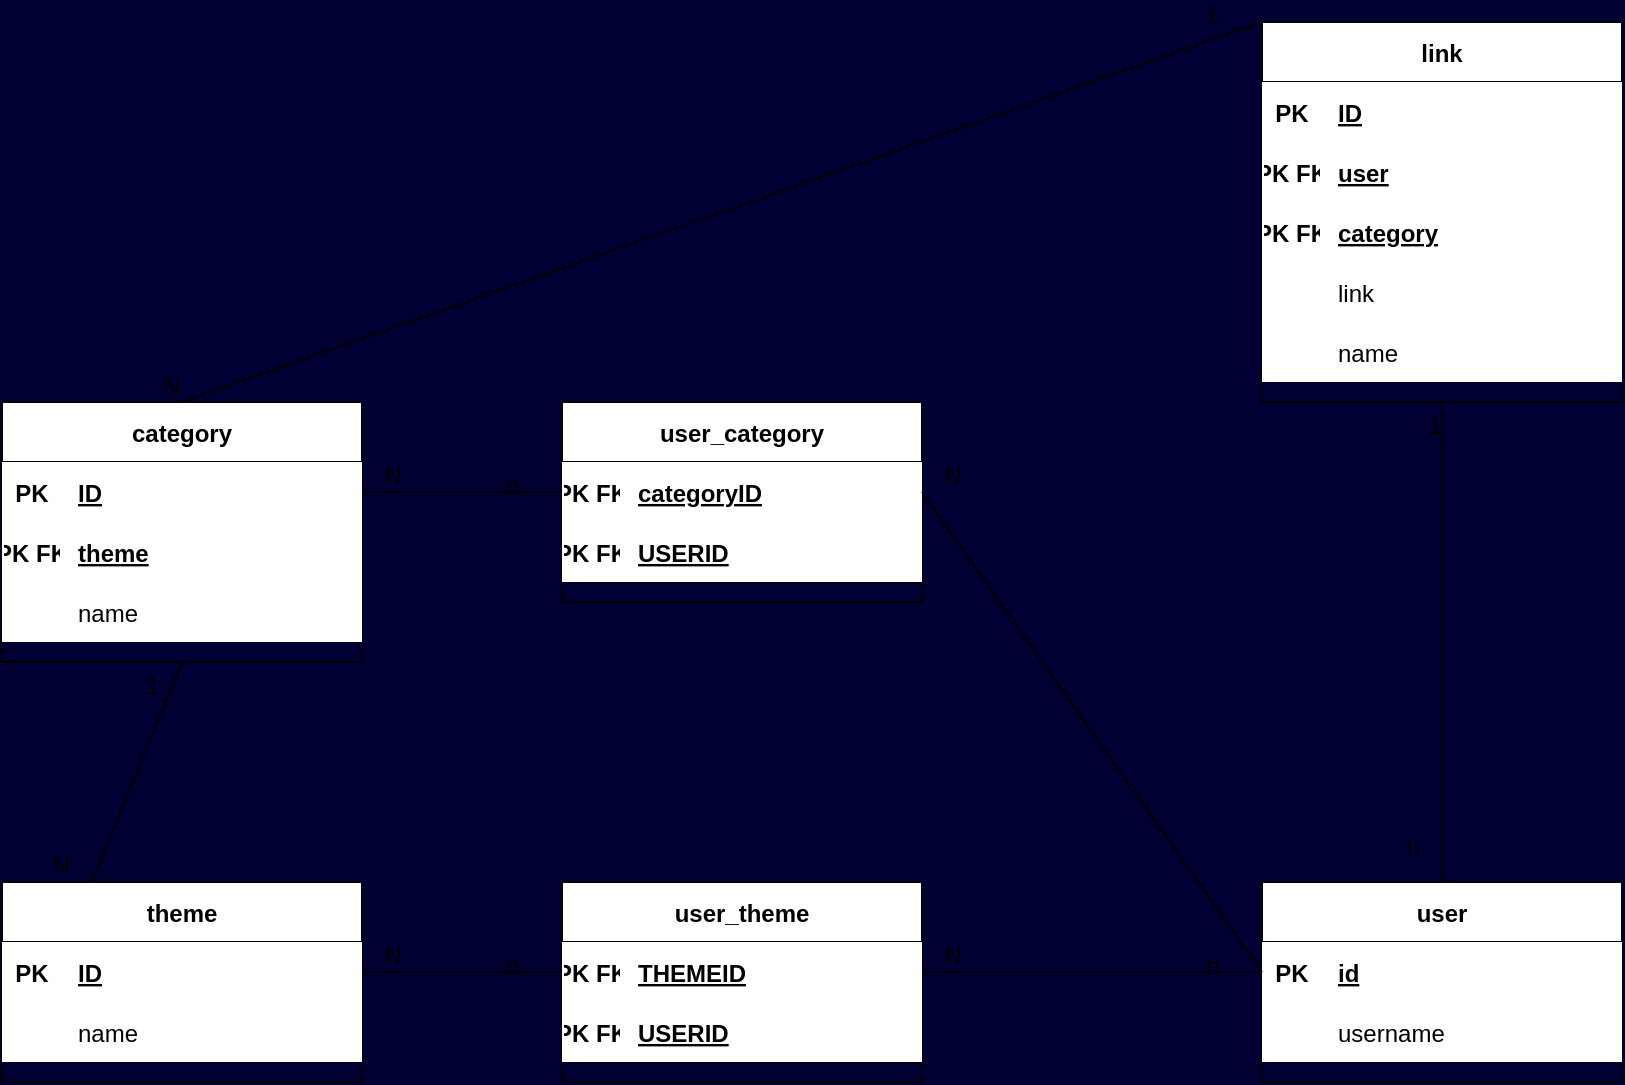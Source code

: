 <mxfile version="16.5.1" type="device" pages="2"><diagram id="R2lEEEUBdFMjLlhIrx00" name="Page-1"><mxGraphModel dx="1822" dy="1265" grid="0" gridSize="10" guides="1" tooltips="1" connect="1" arrows="1" fold="1" page="0" pageScale="1" pageWidth="850" pageHeight="1100" background="#000033" math="0" shadow="0" extFonts="Permanent Marker^https://fonts.googleapis.com/css?family=Permanent+Marker"><root><mxCell id="0"/><mxCell id="1" parent="0"/><mxCell id="YO40cqgNzLF3HsEkiwWC-1" value="user" style="shape=table;startSize=30;container=1;collapsible=1;childLayout=tableLayout;fixedRows=1;rowLines=0;fontStyle=1;align=center;resizeLast=1;" parent="1" vertex="1"><mxGeometry x="310" y="190" width="180" height="100" as="geometry"/></mxCell><mxCell id="YO40cqgNzLF3HsEkiwWC-2" value="" style="shape=tableRow;horizontal=0;startSize=0;swimlaneHead=0;swimlaneBody=0;fillColor=none;collapsible=0;dropTarget=0;points=[[0,0.5],[1,0.5]];portConstraint=eastwest;top=0;left=0;right=0;bottom=1;" parent="YO40cqgNzLF3HsEkiwWC-1" vertex="1"><mxGeometry y="30" width="180" height="30" as="geometry"/></mxCell><mxCell id="YO40cqgNzLF3HsEkiwWC-3" value="PK" style="shape=partialRectangle;connectable=0;top=0;left=0;bottom=0;right=0;fontStyle=1;overflow=hidden;" parent="YO40cqgNzLF3HsEkiwWC-2" vertex="1"><mxGeometry width="30" height="30" as="geometry"><mxRectangle width="30" height="30" as="alternateBounds"/></mxGeometry></mxCell><mxCell id="YO40cqgNzLF3HsEkiwWC-4" value="id" style="shape=partialRectangle;connectable=0;top=0;left=0;bottom=0;right=0;align=left;spacingLeft=6;fontStyle=5;overflow=hidden;" parent="YO40cqgNzLF3HsEkiwWC-2" vertex="1"><mxGeometry x="30" width="150" height="30" as="geometry"><mxRectangle width="150" height="30" as="alternateBounds"/></mxGeometry></mxCell><mxCell id="YO40cqgNzLF3HsEkiwWC-5" value="" style="shape=tableRow;horizontal=0;startSize=0;swimlaneHead=0;swimlaneBody=0;fillColor=none;collapsible=0;dropTarget=0;points=[[0,0.5],[1,0.5]];portConstraint=eastwest;top=0;left=0;right=0;bottom=0;" parent="YO40cqgNzLF3HsEkiwWC-1" vertex="1"><mxGeometry y="60" width="180" height="30" as="geometry"/></mxCell><mxCell id="YO40cqgNzLF3HsEkiwWC-6" value="" style="shape=partialRectangle;connectable=0;top=0;left=0;bottom=0;right=0;editable=1;overflow=hidden;" parent="YO40cqgNzLF3HsEkiwWC-5" vertex="1"><mxGeometry width="30" height="30" as="geometry"><mxRectangle width="30" height="30" as="alternateBounds"/></mxGeometry></mxCell><mxCell id="YO40cqgNzLF3HsEkiwWC-7" value="username" style="shape=partialRectangle;connectable=0;top=0;left=0;bottom=0;right=0;align=left;spacingLeft=6;overflow=hidden;" parent="YO40cqgNzLF3HsEkiwWC-5" vertex="1"><mxGeometry x="30" width="150" height="30" as="geometry"><mxRectangle width="150" height="30" as="alternateBounds"/></mxGeometry></mxCell><mxCell id="YO40cqgNzLF3HsEkiwWC-27" value="category" style="shape=table;startSize=30;container=1;collapsible=1;childLayout=tableLayout;fixedRows=1;rowLines=0;fontStyle=1;align=center;resizeLast=1;" parent="1" vertex="1"><mxGeometry x="-320" y="-50" width="180" height="130" as="geometry"/></mxCell><mxCell id="YO40cqgNzLF3HsEkiwWC-28" value="" style="shape=tableRow;horizontal=0;startSize=0;swimlaneHead=0;swimlaneBody=0;fillColor=none;collapsible=0;dropTarget=0;points=[[0,0.5],[1,0.5]];portConstraint=eastwest;top=0;left=0;right=0;bottom=1;" parent="YO40cqgNzLF3HsEkiwWC-27" vertex="1"><mxGeometry y="30" width="180" height="30" as="geometry"/></mxCell><mxCell id="YO40cqgNzLF3HsEkiwWC-29" value="PK" style="shape=partialRectangle;connectable=0;top=0;left=0;bottom=0;right=0;fontStyle=1;overflow=hidden;" parent="YO40cqgNzLF3HsEkiwWC-28" vertex="1"><mxGeometry width="30" height="30" as="geometry"><mxRectangle width="30" height="30" as="alternateBounds"/></mxGeometry></mxCell><mxCell id="YO40cqgNzLF3HsEkiwWC-30" value="ID" style="shape=partialRectangle;connectable=0;top=0;left=0;bottom=0;right=0;align=left;spacingLeft=6;fontStyle=5;overflow=hidden;" parent="YO40cqgNzLF3HsEkiwWC-28" vertex="1"><mxGeometry x="30" width="150" height="30" as="geometry"><mxRectangle width="150" height="30" as="alternateBounds"/></mxGeometry></mxCell><mxCell id="YO40cqgNzLF3HsEkiwWC-124" value="" style="shape=tableRow;horizontal=0;startSize=0;swimlaneHead=0;swimlaneBody=0;fillColor=none;collapsible=0;dropTarget=0;points=[[0,0.5],[1,0.5]];portConstraint=eastwest;top=0;left=0;right=0;bottom=1;" parent="YO40cqgNzLF3HsEkiwWC-27" vertex="1"><mxGeometry y="60" width="180" height="30" as="geometry"/></mxCell><mxCell id="YO40cqgNzLF3HsEkiwWC-125" value="PK FK" style="shape=partialRectangle;connectable=0;top=0;left=0;bottom=0;right=0;fontStyle=1;overflow=hidden;" parent="YO40cqgNzLF3HsEkiwWC-124" vertex="1"><mxGeometry width="30" height="30" as="geometry"><mxRectangle width="30" height="30" as="alternateBounds"/></mxGeometry></mxCell><mxCell id="YO40cqgNzLF3HsEkiwWC-126" value="theme" style="shape=partialRectangle;connectable=0;top=0;left=0;bottom=0;right=0;align=left;spacingLeft=6;fontStyle=5;overflow=hidden;" parent="YO40cqgNzLF3HsEkiwWC-124" vertex="1"><mxGeometry x="30" width="150" height="30" as="geometry"><mxRectangle width="150" height="30" as="alternateBounds"/></mxGeometry></mxCell><mxCell id="YO40cqgNzLF3HsEkiwWC-37" value="" style="shape=tableRow;horizontal=0;startSize=0;swimlaneHead=0;swimlaneBody=0;fillColor=none;collapsible=0;dropTarget=0;points=[[0,0.5],[1,0.5]];portConstraint=eastwest;top=0;left=0;right=0;bottom=0;" parent="YO40cqgNzLF3HsEkiwWC-27" vertex="1"><mxGeometry y="90" width="180" height="30" as="geometry"/></mxCell><mxCell id="YO40cqgNzLF3HsEkiwWC-38" value="" style="shape=partialRectangle;connectable=0;top=0;left=0;bottom=0;right=0;editable=1;overflow=hidden;" parent="YO40cqgNzLF3HsEkiwWC-37" vertex="1"><mxGeometry width="30" height="30" as="geometry"><mxRectangle width="30" height="30" as="alternateBounds"/></mxGeometry></mxCell><mxCell id="YO40cqgNzLF3HsEkiwWC-39" value="name" style="shape=partialRectangle;connectable=0;top=0;left=0;bottom=0;right=0;align=left;spacingLeft=6;overflow=hidden;" parent="YO40cqgNzLF3HsEkiwWC-37" vertex="1"><mxGeometry x="30" width="150" height="30" as="geometry"><mxRectangle width="150" height="30" as="alternateBounds"/></mxGeometry></mxCell><mxCell id="YO40cqgNzLF3HsEkiwWC-40" value="theme" style="shape=table;startSize=30;container=1;collapsible=1;childLayout=tableLayout;fixedRows=1;rowLines=0;fontStyle=1;align=center;resizeLast=1;" parent="1" vertex="1"><mxGeometry x="-320" y="190" width="180" height="100" as="geometry"/></mxCell><mxCell id="YO40cqgNzLF3HsEkiwWC-41" value="" style="shape=tableRow;horizontal=0;startSize=0;swimlaneHead=0;swimlaneBody=0;fillColor=none;collapsible=0;dropTarget=0;points=[[0,0.5],[1,0.5]];portConstraint=eastwest;top=0;left=0;right=0;bottom=1;" parent="YO40cqgNzLF3HsEkiwWC-40" vertex="1"><mxGeometry y="30" width="180" height="30" as="geometry"/></mxCell><mxCell id="YO40cqgNzLF3HsEkiwWC-42" value="PK" style="shape=partialRectangle;connectable=0;top=0;left=0;bottom=0;right=0;fontStyle=1;overflow=hidden;" parent="YO40cqgNzLF3HsEkiwWC-41" vertex="1"><mxGeometry width="30" height="30" as="geometry"><mxRectangle width="30" height="30" as="alternateBounds"/></mxGeometry></mxCell><mxCell id="YO40cqgNzLF3HsEkiwWC-43" value="ID" style="shape=partialRectangle;connectable=0;top=0;left=0;bottom=0;right=0;align=left;spacingLeft=6;fontStyle=5;overflow=hidden;" parent="YO40cqgNzLF3HsEkiwWC-41" vertex="1"><mxGeometry x="30" width="150" height="30" as="geometry"><mxRectangle width="150" height="30" as="alternateBounds"/></mxGeometry></mxCell><mxCell id="YO40cqgNzLF3HsEkiwWC-44" value="" style="shape=tableRow;horizontal=0;startSize=0;swimlaneHead=0;swimlaneBody=0;fillColor=none;collapsible=0;dropTarget=0;points=[[0,0.5],[1,0.5]];portConstraint=eastwest;top=0;left=0;right=0;bottom=0;" parent="YO40cqgNzLF3HsEkiwWC-40" vertex="1"><mxGeometry y="60" width="180" height="30" as="geometry"/></mxCell><mxCell id="YO40cqgNzLF3HsEkiwWC-45" value="" style="shape=partialRectangle;connectable=0;top=0;left=0;bottom=0;right=0;editable=1;overflow=hidden;" parent="YO40cqgNzLF3HsEkiwWC-44" vertex="1"><mxGeometry width="30" height="30" as="geometry"><mxRectangle width="30" height="30" as="alternateBounds"/></mxGeometry></mxCell><mxCell id="YO40cqgNzLF3HsEkiwWC-46" value="name" style="shape=partialRectangle;connectable=0;top=0;left=0;bottom=0;right=0;align=left;spacingLeft=6;overflow=hidden;" parent="YO40cqgNzLF3HsEkiwWC-44" vertex="1"><mxGeometry x="30" width="150" height="30" as="geometry"><mxRectangle width="150" height="30" as="alternateBounds"/></mxGeometry></mxCell><mxCell id="YO40cqgNzLF3HsEkiwWC-66" value="user_category" style="shape=table;startSize=30;container=1;collapsible=1;childLayout=tableLayout;fixedRows=1;rowLines=0;fontStyle=1;align=center;resizeLast=1;" parent="1" vertex="1"><mxGeometry x="-40" y="-50" width="180" height="100" as="geometry"/></mxCell><mxCell id="YO40cqgNzLF3HsEkiwWC-67" value="" style="shape=tableRow;horizontal=0;startSize=0;swimlaneHead=0;swimlaneBody=0;fillColor=none;collapsible=0;dropTarget=0;points=[[0,0.5],[1,0.5]];portConstraint=eastwest;top=0;left=0;right=0;bottom=1;" parent="YO40cqgNzLF3HsEkiwWC-66" vertex="1"><mxGeometry y="30" width="180" height="30" as="geometry"/></mxCell><mxCell id="YO40cqgNzLF3HsEkiwWC-68" value="PK FK" style="shape=partialRectangle;connectable=0;top=0;left=0;bottom=0;right=0;fontStyle=1;overflow=hidden;" parent="YO40cqgNzLF3HsEkiwWC-67" vertex="1"><mxGeometry width="30" height="30" as="geometry"><mxRectangle width="30" height="30" as="alternateBounds"/></mxGeometry></mxCell><mxCell id="YO40cqgNzLF3HsEkiwWC-69" value="categoryID" style="shape=partialRectangle;connectable=0;top=0;left=0;bottom=0;right=0;align=left;spacingLeft=6;fontStyle=5;overflow=hidden;" parent="YO40cqgNzLF3HsEkiwWC-67" vertex="1"><mxGeometry x="30" width="150" height="30" as="geometry"><mxRectangle width="150" height="30" as="alternateBounds"/></mxGeometry></mxCell><mxCell id="YO40cqgNzLF3HsEkiwWC-93" value="" style="shape=tableRow;horizontal=0;startSize=0;swimlaneHead=0;swimlaneBody=0;fillColor=none;collapsible=0;dropTarget=0;points=[[0,0.5],[1,0.5]];portConstraint=eastwest;top=0;left=0;right=0;bottom=1;" parent="YO40cqgNzLF3HsEkiwWC-66" vertex="1"><mxGeometry y="60" width="180" height="30" as="geometry"/></mxCell><mxCell id="YO40cqgNzLF3HsEkiwWC-94" value="PK FK" style="shape=partialRectangle;connectable=0;top=0;left=0;bottom=0;right=0;fontStyle=1;overflow=hidden;" parent="YO40cqgNzLF3HsEkiwWC-93" vertex="1"><mxGeometry width="30" height="30" as="geometry"><mxRectangle width="30" height="30" as="alternateBounds"/></mxGeometry></mxCell><mxCell id="YO40cqgNzLF3HsEkiwWC-95" value="USERID" style="shape=partialRectangle;connectable=0;top=0;left=0;bottom=0;right=0;align=left;spacingLeft=6;fontStyle=5;overflow=hidden;" parent="YO40cqgNzLF3HsEkiwWC-93" vertex="1"><mxGeometry x="30" width="150" height="30" as="geometry"><mxRectangle width="150" height="30" as="alternateBounds"/></mxGeometry></mxCell><mxCell id="YO40cqgNzLF3HsEkiwWC-79" value="link" style="shape=table;startSize=30;container=1;collapsible=1;childLayout=tableLayout;fixedRows=1;rowLines=0;fontStyle=1;align=center;resizeLast=1;labelBackgroundColor=none;labelBorderColor=none;" parent="1" vertex="1"><mxGeometry x="310" y="-240" width="180" height="190" as="geometry"/></mxCell><mxCell id="YO40cqgNzLF3HsEkiwWC-80" value="" style="shape=tableRow;horizontal=0;startSize=0;swimlaneHead=0;swimlaneBody=0;fillColor=none;collapsible=0;dropTarget=0;points=[[0,0.5],[1,0.5]];portConstraint=eastwest;top=0;left=0;right=0;bottom=1;" parent="YO40cqgNzLF3HsEkiwWC-79" vertex="1"><mxGeometry y="30" width="180" height="30" as="geometry"/></mxCell><mxCell id="YO40cqgNzLF3HsEkiwWC-81" value="PK" style="shape=partialRectangle;connectable=0;top=0;left=0;bottom=0;right=0;fontStyle=1;overflow=hidden;" parent="YO40cqgNzLF3HsEkiwWC-80" vertex="1"><mxGeometry width="30" height="30" as="geometry"><mxRectangle width="30" height="30" as="alternateBounds"/></mxGeometry></mxCell><mxCell id="YO40cqgNzLF3HsEkiwWC-82" value="ID" style="shape=partialRectangle;connectable=0;top=0;left=0;bottom=0;right=0;align=left;spacingLeft=6;fontStyle=5;overflow=hidden;" parent="YO40cqgNzLF3HsEkiwWC-80" vertex="1"><mxGeometry x="30" width="150" height="30" as="geometry"><mxRectangle width="150" height="30" as="alternateBounds"/></mxGeometry></mxCell><mxCell id="YO40cqgNzLF3HsEkiwWC-116" value="" style="shape=tableRow;horizontal=0;startSize=0;swimlaneHead=0;swimlaneBody=0;fillColor=none;collapsible=0;dropTarget=0;points=[[0,0.5],[1,0.5]];portConstraint=eastwest;top=0;left=0;right=0;bottom=1;" parent="YO40cqgNzLF3HsEkiwWC-79" vertex="1"><mxGeometry y="60" width="180" height="30" as="geometry"/></mxCell><mxCell id="YO40cqgNzLF3HsEkiwWC-117" value="PK FK" style="shape=partialRectangle;connectable=0;top=0;left=0;bottom=0;right=0;fontStyle=1;overflow=hidden;" parent="YO40cqgNzLF3HsEkiwWC-116" vertex="1"><mxGeometry width="30" height="30" as="geometry"><mxRectangle width="30" height="30" as="alternateBounds"/></mxGeometry></mxCell><mxCell id="YO40cqgNzLF3HsEkiwWC-118" value="user" style="shape=partialRectangle;connectable=0;top=0;left=0;bottom=0;right=0;align=left;spacingLeft=6;fontStyle=5;overflow=hidden;" parent="YO40cqgNzLF3HsEkiwWC-116" vertex="1"><mxGeometry x="30" width="150" height="30" as="geometry"><mxRectangle width="150" height="30" as="alternateBounds"/></mxGeometry></mxCell><mxCell id="YO40cqgNzLF3HsEkiwWC-120" value="" style="shape=tableRow;horizontal=0;startSize=0;swimlaneHead=0;swimlaneBody=0;fillColor=none;collapsible=0;dropTarget=0;points=[[0,0.5],[1,0.5]];portConstraint=eastwest;top=0;left=0;right=0;bottom=1;" parent="YO40cqgNzLF3HsEkiwWC-79" vertex="1"><mxGeometry y="90" width="180" height="30" as="geometry"/></mxCell><mxCell id="YO40cqgNzLF3HsEkiwWC-121" value="PK FK" style="shape=partialRectangle;connectable=0;top=0;left=0;bottom=0;right=0;fontStyle=1;overflow=hidden;" parent="YO40cqgNzLF3HsEkiwWC-120" vertex="1"><mxGeometry width="30" height="30" as="geometry"><mxRectangle width="30" height="30" as="alternateBounds"/></mxGeometry></mxCell><mxCell id="YO40cqgNzLF3HsEkiwWC-122" value="category" style="shape=partialRectangle;connectable=0;top=0;left=0;bottom=0;right=0;align=left;spacingLeft=6;fontStyle=5;overflow=hidden;" parent="YO40cqgNzLF3HsEkiwWC-120" vertex="1"><mxGeometry x="30" width="150" height="30" as="geometry"><mxRectangle width="150" height="30" as="alternateBounds"/></mxGeometry></mxCell><mxCell id="YO40cqgNzLF3HsEkiwWC-83" value="" style="shape=tableRow;horizontal=0;startSize=0;swimlaneHead=0;swimlaneBody=0;fillColor=none;collapsible=0;dropTarget=0;points=[[0,0.5],[1,0.5]];portConstraint=eastwest;top=0;left=0;right=0;bottom=0;" parent="YO40cqgNzLF3HsEkiwWC-79" vertex="1"><mxGeometry y="120" width="180" height="30" as="geometry"/></mxCell><mxCell id="YO40cqgNzLF3HsEkiwWC-84" value="" style="shape=partialRectangle;connectable=0;top=0;left=0;bottom=0;right=0;editable=1;overflow=hidden;" parent="YO40cqgNzLF3HsEkiwWC-83" vertex="1"><mxGeometry width="30" height="30" as="geometry"><mxRectangle width="30" height="30" as="alternateBounds"/></mxGeometry></mxCell><mxCell id="YO40cqgNzLF3HsEkiwWC-85" value="link" style="shape=partialRectangle;connectable=0;top=0;left=0;bottom=0;right=0;align=left;spacingLeft=6;overflow=hidden;" parent="YO40cqgNzLF3HsEkiwWC-83" vertex="1"><mxGeometry x="30" width="150" height="30" as="geometry"><mxRectangle width="150" height="30" as="alternateBounds"/></mxGeometry></mxCell><mxCell id="YO40cqgNzLF3HsEkiwWC-86" value="" style="shape=tableRow;horizontal=0;startSize=0;swimlaneHead=0;swimlaneBody=0;fillColor=none;collapsible=0;dropTarget=0;points=[[0,0.5],[1,0.5]];portConstraint=eastwest;top=0;left=0;right=0;bottom=0;" parent="YO40cqgNzLF3HsEkiwWC-79" vertex="1"><mxGeometry y="150" width="180" height="30" as="geometry"/></mxCell><mxCell id="YO40cqgNzLF3HsEkiwWC-87" value="" style="shape=partialRectangle;connectable=0;top=0;left=0;bottom=0;right=0;editable=1;overflow=hidden;" parent="YO40cqgNzLF3HsEkiwWC-86" vertex="1"><mxGeometry width="30" height="30" as="geometry"><mxRectangle width="30" height="30" as="alternateBounds"/></mxGeometry></mxCell><mxCell id="YO40cqgNzLF3HsEkiwWC-88" value="name" style="shape=partialRectangle;connectable=0;top=0;left=0;bottom=0;right=0;align=left;spacingLeft=6;overflow=hidden;" parent="YO40cqgNzLF3HsEkiwWC-86" vertex="1"><mxGeometry x="30" width="150" height="30" as="geometry"><mxRectangle width="150" height="30" as="alternateBounds"/></mxGeometry></mxCell><mxCell id="YO40cqgNzLF3HsEkiwWC-102" value="" style="endArrow=none;html=1;rounded=0;exitX=0;exitY=0.5;exitDx=0;exitDy=0;entryX=1;entryY=0.5;entryDx=0;entryDy=0;" parent="1" source="YO40cqgNzLF3HsEkiwWC-2" target="YO40cqgNzLF3HsEkiwWC-67" edge="1"><mxGeometry relative="1" as="geometry"><mxPoint x="-80" y="10" as="sourcePoint"/><mxPoint x="-380" y="145" as="targetPoint"/></mxGeometry></mxCell><mxCell id="YO40cqgNzLF3HsEkiwWC-103" value="n" style="resizable=0;html=1;align=left;verticalAlign=bottom;" parent="YO40cqgNzLF3HsEkiwWC-102" connectable="0" vertex="1"><mxGeometry x="-1" relative="1" as="geometry"><mxPoint x="-30" y="5" as="offset"/></mxGeometry></mxCell><mxCell id="YO40cqgNzLF3HsEkiwWC-104" value="N" style="resizable=0;html=1;align=right;verticalAlign=bottom;" parent="YO40cqgNzLF3HsEkiwWC-102" connectable="0" vertex="1"><mxGeometry x="1" relative="1" as="geometry"><mxPoint x="20" as="offset"/></mxGeometry></mxCell><mxCell id="YO40cqgNzLF3HsEkiwWC-106" value="" style="endArrow=none;html=1;rounded=0;exitX=0.5;exitY=1;exitDx=0;exitDy=0;entryX=0.25;entryY=0;entryDx=0;entryDy=0;" parent="1" source="YO40cqgNzLF3HsEkiwWC-27" target="YO40cqgNzLF3HsEkiwWC-40" edge="1"><mxGeometry relative="1" as="geometry"><mxPoint x="-310" y="40" as="sourcePoint"/><mxPoint x="-610" y="175" as="targetPoint"/></mxGeometry></mxCell><mxCell id="YO40cqgNzLF3HsEkiwWC-107" value="1" style="resizable=0;html=1;align=left;verticalAlign=bottom;" parent="YO40cqgNzLF3HsEkiwWC-106" connectable="0" vertex="1"><mxGeometry x="-1" relative="1" as="geometry"><mxPoint x="-20" y="20" as="offset"/></mxGeometry></mxCell><mxCell id="YO40cqgNzLF3HsEkiwWC-108" value="N" style="resizable=0;html=1;align=right;verticalAlign=bottom;" parent="YO40cqgNzLF3HsEkiwWC-106" connectable="0" vertex="1"><mxGeometry x="1" relative="1" as="geometry"><mxPoint x="-10" as="offset"/></mxGeometry></mxCell><mxCell id="YO40cqgNzLF3HsEkiwWC-109" value="" style="endArrow=none;html=1;rounded=0;exitX=0;exitY=0;exitDx=0;exitDy=0;entryX=0.5;entryY=0;entryDx=0;entryDy=0;" parent="1" source="YO40cqgNzLF3HsEkiwWC-79" target="YO40cqgNzLF3HsEkiwWC-27" edge="1"><mxGeometry relative="1" as="geometry"><mxPoint x="-20" y="-235" as="sourcePoint"/><mxPoint x="-230" y="-410" as="targetPoint"/></mxGeometry></mxCell><mxCell id="YO40cqgNzLF3HsEkiwWC-110" value="1" style="resizable=0;html=1;align=left;verticalAlign=bottom;" parent="YO40cqgNzLF3HsEkiwWC-109" connectable="0" vertex="1"><mxGeometry x="-1" relative="1" as="geometry"><mxPoint x="-30" y="5" as="offset"/></mxGeometry></mxCell><mxCell id="YO40cqgNzLF3HsEkiwWC-111" value="N" style="resizable=0;html=1;align=right;verticalAlign=bottom;" parent="YO40cqgNzLF3HsEkiwWC-109" connectable="0" vertex="1"><mxGeometry x="1" relative="1" as="geometry"/></mxCell><mxCell id="YO40cqgNzLF3HsEkiwWC-112" value="" style="endArrow=none;html=1;rounded=0;exitX=0.5;exitY=0;exitDx=0;exitDy=0;entryX=0.5;entryY=1;entryDx=0;entryDy=0;" parent="1" source="YO40cqgNzLF3HsEkiwWC-1" target="YO40cqgNzLF3HsEkiwWC-79" edge="1"><mxGeometry relative="1" as="geometry"><mxPoint x="580" y="-115" as="sourcePoint"/><mxPoint x="370" y="-290" as="targetPoint"/></mxGeometry></mxCell><mxCell id="YO40cqgNzLF3HsEkiwWC-113" value="n" style="resizable=0;html=1;align=left;verticalAlign=bottom;" parent="YO40cqgNzLF3HsEkiwWC-112" connectable="0" vertex="1"><mxGeometry x="-1" relative="1" as="geometry"><mxPoint x="-20" y="-10" as="offset"/></mxGeometry></mxCell><mxCell id="YO40cqgNzLF3HsEkiwWC-114" value="1" style="resizable=0;html=1;align=right;verticalAlign=bottom;" parent="YO40cqgNzLF3HsEkiwWC-112" connectable="0" vertex="1"><mxGeometry x="1" relative="1" as="geometry"><mxPoint y="20" as="offset"/></mxGeometry></mxCell><mxCell id="14" value="user_theme" style="shape=table;startSize=30;container=1;collapsible=1;childLayout=tableLayout;fixedRows=1;rowLines=0;fontStyle=1;align=center;resizeLast=1;" parent="1" vertex="1"><mxGeometry x="-40" y="190" width="180" height="100" as="geometry"/></mxCell><mxCell id="15" value="" style="shape=tableRow;horizontal=0;startSize=0;swimlaneHead=0;swimlaneBody=0;fillColor=none;collapsible=0;dropTarget=0;points=[[0,0.5],[1,0.5]];portConstraint=eastwest;top=0;left=0;right=0;bottom=1;" parent="14" vertex="1"><mxGeometry y="30" width="180" height="30" as="geometry"/></mxCell><mxCell id="16" value="PK FK" style="shape=partialRectangle;connectable=0;top=0;left=0;bottom=0;right=0;fontStyle=1;overflow=hidden;" parent="15" vertex="1"><mxGeometry width="30" height="30" as="geometry"><mxRectangle width="30" height="30" as="alternateBounds"/></mxGeometry></mxCell><mxCell id="17" value="THEMEID" style="shape=partialRectangle;connectable=0;top=0;left=0;bottom=0;right=0;align=left;spacingLeft=6;fontStyle=5;overflow=hidden;" parent="15" vertex="1"><mxGeometry x="30" width="150" height="30" as="geometry"><mxRectangle width="150" height="30" as="alternateBounds"/></mxGeometry></mxCell><mxCell id="18" value="" style="shape=tableRow;horizontal=0;startSize=0;swimlaneHead=0;swimlaneBody=0;fillColor=none;collapsible=0;dropTarget=0;points=[[0,0.5],[1,0.5]];portConstraint=eastwest;top=0;left=0;right=0;bottom=1;" parent="14" vertex="1"><mxGeometry y="60" width="180" height="30" as="geometry"/></mxCell><mxCell id="19" value="PK FK" style="shape=partialRectangle;connectable=0;top=0;left=0;bottom=0;right=0;fontStyle=1;overflow=hidden;" parent="18" vertex="1"><mxGeometry width="30" height="30" as="geometry"><mxRectangle width="30" height="30" as="alternateBounds"/></mxGeometry></mxCell><mxCell id="20" value="USERID" style="shape=partialRectangle;connectable=0;top=0;left=0;bottom=0;right=0;align=left;spacingLeft=6;fontStyle=5;overflow=hidden;" parent="18" vertex="1"><mxGeometry x="30" width="150" height="30" as="geometry"><mxRectangle width="150" height="30" as="alternateBounds"/></mxGeometry></mxCell><mxCell id="cplsHmusdFRdmyRDwwX9-20" value="" style="endArrow=none;html=1;rounded=0;exitX=0;exitY=0.5;exitDx=0;exitDy=0;entryX=1;entryY=0.5;entryDx=0;entryDy=0;" parent="1" source="15" target="YO40cqgNzLF3HsEkiwWC-41" edge="1"><mxGeometry relative="1" as="geometry"><mxPoint x="320" y="650" as="sourcePoint"/><mxPoint x="-130" y="360" as="targetPoint"/></mxGeometry></mxCell><mxCell id="cplsHmusdFRdmyRDwwX9-21" value="n" style="resizable=0;html=1;align=left;verticalAlign=bottom;" parent="cplsHmusdFRdmyRDwwX9-20" connectable="0" vertex="1"><mxGeometry x="-1" relative="1" as="geometry"><mxPoint x="-30" y="5" as="offset"/></mxGeometry></mxCell><mxCell id="cplsHmusdFRdmyRDwwX9-22" value="N" style="resizable=0;html=1;align=right;verticalAlign=bottom;" parent="cplsHmusdFRdmyRDwwX9-20" connectable="0" vertex="1"><mxGeometry x="1" relative="1" as="geometry"><mxPoint x="20" as="offset"/></mxGeometry></mxCell><mxCell id="cplsHmusdFRdmyRDwwX9-23" value="" style="endArrow=none;html=1;rounded=0;exitX=0;exitY=0.5;exitDx=0;exitDy=0;entryX=1;entryY=0.5;entryDx=0;entryDy=0;" parent="1" source="YO40cqgNzLF3HsEkiwWC-2" target="15" edge="1"><mxGeometry relative="1" as="geometry"><mxPoint x="640" y="480" as="sourcePoint"/><mxPoint x="190" y="190" as="targetPoint"/></mxGeometry></mxCell><mxCell id="cplsHmusdFRdmyRDwwX9-24" value="n" style="resizable=0;html=1;align=left;verticalAlign=bottom;" parent="cplsHmusdFRdmyRDwwX9-23" connectable="0" vertex="1"><mxGeometry x="-1" relative="1" as="geometry"><mxPoint x="-30" y="5" as="offset"/></mxGeometry></mxCell><mxCell id="cplsHmusdFRdmyRDwwX9-25" value="N" style="resizable=0;html=1;align=right;verticalAlign=bottom;" parent="cplsHmusdFRdmyRDwwX9-23" connectable="0" vertex="1"><mxGeometry x="1" relative="1" as="geometry"><mxPoint x="20" as="offset"/></mxGeometry></mxCell><mxCell id="cplsHmusdFRdmyRDwwX9-26" value="" style="endArrow=none;html=1;rounded=0;exitX=0;exitY=0.5;exitDx=0;exitDy=0;entryX=1;entryY=0.5;entryDx=0;entryDy=0;" parent="1" source="YO40cqgNzLF3HsEkiwWC-67" target="YO40cqgNzLF3HsEkiwWC-28" edge="1"><mxGeometry relative="1" as="geometry"><mxPoint x="340" y="245" as="sourcePoint"/><mxPoint x="-110" y="-45" as="targetPoint"/></mxGeometry></mxCell><mxCell id="cplsHmusdFRdmyRDwwX9-27" value="n" style="resizable=0;html=1;align=left;verticalAlign=bottom;" parent="cplsHmusdFRdmyRDwwX9-26" connectable="0" vertex="1"><mxGeometry x="-1" relative="1" as="geometry"><mxPoint x="-30" y="5" as="offset"/></mxGeometry></mxCell><mxCell id="cplsHmusdFRdmyRDwwX9-28" value="N" style="resizable=0;html=1;align=right;verticalAlign=bottom;" parent="cplsHmusdFRdmyRDwwX9-26" connectable="0" vertex="1"><mxGeometry x="1" relative="1" as="geometry"><mxPoint x="20" as="offset"/></mxGeometry></mxCell></root></mxGraphModel></diagram><diagram id="3nT9ymZPPnp4X1b7LWrm" name="Page-2"><mxGraphModel dx="1422" dy="865" grid="1" gridSize="10" guides="1" tooltips="1" connect="1" arrows="1" fold="1" page="1" pageScale="1" pageWidth="827" pageHeight="1169" math="0" shadow="0"><root><mxCell id="b7Qo6FjWr0N9eFRpjmxo-0"/><mxCell id="b7Qo6FjWr0N9eFRpjmxo-1" parent="b7Qo6FjWr0N9eFRpjmxo-0"/><mxCell id="b7Qo6FjWr0N9eFRpjmxo-2" value="user" style="shape=table;startSize=30;container=1;collapsible=1;childLayout=tableLayout;fixedRows=1;rowLines=0;fontStyle=1;align=center;resizeLast=1;" parent="b7Qo6FjWr0N9eFRpjmxo-1" vertex="1"><mxGeometry x="70" y="380" width="180" height="100" as="geometry"/></mxCell><mxCell id="b7Qo6FjWr0N9eFRpjmxo-3" value="" style="shape=tableRow;horizontal=0;startSize=0;swimlaneHead=0;swimlaneBody=0;fillColor=none;collapsible=0;dropTarget=0;points=[[0,0.5],[1,0.5]];portConstraint=eastwest;top=0;left=0;right=0;bottom=1;" parent="b7Qo6FjWr0N9eFRpjmxo-2" vertex="1"><mxGeometry y="30" width="180" height="30" as="geometry"/></mxCell><mxCell id="b7Qo6FjWr0N9eFRpjmxo-4" value="PK" style="shape=partialRectangle;connectable=0;fillColor=none;top=0;left=0;bottom=0;right=0;fontStyle=1;overflow=hidden;" parent="b7Qo6FjWr0N9eFRpjmxo-3" vertex="1"><mxGeometry width="30" height="30" as="geometry"><mxRectangle width="30" height="30" as="alternateBounds"/></mxGeometry></mxCell><mxCell id="b7Qo6FjWr0N9eFRpjmxo-5" value="id" style="shape=partialRectangle;connectable=0;fillColor=none;top=0;left=0;bottom=0;right=0;align=left;spacingLeft=6;fontStyle=5;overflow=hidden;" parent="b7Qo6FjWr0N9eFRpjmxo-3" vertex="1"><mxGeometry x="30" width="150" height="30" as="geometry"><mxRectangle width="150" height="30" as="alternateBounds"/></mxGeometry></mxCell><mxCell id="b7Qo6FjWr0N9eFRpjmxo-6" value="" style="shape=tableRow;horizontal=0;startSize=0;swimlaneHead=0;swimlaneBody=0;fillColor=none;collapsible=0;dropTarget=0;points=[[0,0.5],[1,0.5]];portConstraint=eastwest;top=0;left=0;right=0;bottom=0;" parent="b7Qo6FjWr0N9eFRpjmxo-2" vertex="1"><mxGeometry y="60" width="180" height="30" as="geometry"/></mxCell><mxCell id="b7Qo6FjWr0N9eFRpjmxo-7" value="" style="shape=partialRectangle;connectable=0;fillColor=none;top=0;left=0;bottom=0;right=0;editable=1;overflow=hidden;" parent="b7Qo6FjWr0N9eFRpjmxo-6" vertex="1"><mxGeometry width="30" height="30" as="geometry"><mxRectangle width="30" height="30" as="alternateBounds"/></mxGeometry></mxCell><mxCell id="b7Qo6FjWr0N9eFRpjmxo-8" value="username" style="shape=partialRectangle;connectable=0;fillColor=none;top=0;left=0;bottom=0;right=0;align=left;spacingLeft=6;overflow=hidden;" parent="b7Qo6FjWr0N9eFRpjmxo-6" vertex="1"><mxGeometry x="30" width="150" height="30" as="geometry"><mxRectangle width="150" height="30" as="alternateBounds"/></mxGeometry></mxCell><mxCell id="A0O9vJJVW-UU2Yzt7n7U-0" value="link" style="shape=table;startSize=30;container=1;collapsible=1;childLayout=tableLayout;fixedRows=1;rowLines=0;fontStyle=1;align=center;resizeLast=1;" parent="b7Qo6FjWr0N9eFRpjmxo-1" vertex="1"><mxGeometry x="1180" y="380" width="180" height="190" as="geometry"/></mxCell><mxCell id="A0O9vJJVW-UU2Yzt7n7U-1" value="" style="shape=tableRow;horizontal=0;startSize=0;swimlaneHead=0;swimlaneBody=0;fillColor=none;collapsible=0;dropTarget=0;points=[[0,0.5],[1,0.5]];portConstraint=eastwest;top=0;left=0;right=0;bottom=1;" parent="A0O9vJJVW-UU2Yzt7n7U-0" vertex="1"><mxGeometry y="30" width="180" height="30" as="geometry"/></mxCell><mxCell id="A0O9vJJVW-UU2Yzt7n7U-2" value="PK" style="shape=partialRectangle;connectable=0;fillColor=none;top=0;left=0;bottom=0;right=0;fontStyle=1;overflow=hidden;" parent="A0O9vJJVW-UU2Yzt7n7U-1" vertex="1"><mxGeometry width="30" height="30" as="geometry"><mxRectangle width="30" height="30" as="alternateBounds"/></mxGeometry></mxCell><mxCell id="A0O9vJJVW-UU2Yzt7n7U-3" value="ID" style="shape=partialRectangle;connectable=0;fillColor=none;top=0;left=0;bottom=0;right=0;align=left;spacingLeft=6;fontStyle=5;overflow=hidden;" parent="A0O9vJJVW-UU2Yzt7n7U-1" vertex="1"><mxGeometry x="30" width="150" height="30" as="geometry"><mxRectangle width="150" height="30" as="alternateBounds"/></mxGeometry></mxCell><mxCell id="A0O9vJJVW-UU2Yzt7n7U-4" value="" style="shape=tableRow;horizontal=0;startSize=0;swimlaneHead=0;swimlaneBody=0;fillColor=none;collapsible=0;dropTarget=0;points=[[0,0.5],[1,0.5]];portConstraint=eastwest;top=0;left=0;right=0;bottom=1;" parent="A0O9vJJVW-UU2Yzt7n7U-0" vertex="1"><mxGeometry y="60" width="180" height="30" as="geometry"/></mxCell><mxCell id="A0O9vJJVW-UU2Yzt7n7U-5" value="PK FK" style="shape=partialRectangle;connectable=0;fillColor=none;top=0;left=0;bottom=0;right=0;fontStyle=1;overflow=hidden;" parent="A0O9vJJVW-UU2Yzt7n7U-4" vertex="1"><mxGeometry width="30" height="30" as="geometry"><mxRectangle width="30" height="30" as="alternateBounds"/></mxGeometry></mxCell><mxCell id="A0O9vJJVW-UU2Yzt7n7U-6" value="user" style="shape=partialRectangle;connectable=0;fillColor=none;top=0;left=0;bottom=0;right=0;align=left;spacingLeft=6;fontStyle=5;overflow=hidden;" parent="A0O9vJJVW-UU2Yzt7n7U-4" vertex="1"><mxGeometry x="30" width="150" height="30" as="geometry"><mxRectangle width="150" height="30" as="alternateBounds"/></mxGeometry></mxCell><mxCell id="A0O9vJJVW-UU2Yzt7n7U-7" value="" style="shape=tableRow;horizontal=0;startSize=0;swimlaneHead=0;swimlaneBody=0;fillColor=none;collapsible=0;dropTarget=0;points=[[0,0.5],[1,0.5]];portConstraint=eastwest;top=0;left=0;right=0;bottom=1;" parent="A0O9vJJVW-UU2Yzt7n7U-0" vertex="1"><mxGeometry y="90" width="180" height="30" as="geometry"/></mxCell><mxCell id="A0O9vJJVW-UU2Yzt7n7U-8" value="PK FK" style="shape=partialRectangle;connectable=0;fillColor=none;top=0;left=0;bottom=0;right=0;fontStyle=1;overflow=hidden;" parent="A0O9vJJVW-UU2Yzt7n7U-7" vertex="1"><mxGeometry width="30" height="30" as="geometry"><mxRectangle width="30" height="30" as="alternateBounds"/></mxGeometry></mxCell><mxCell id="A0O9vJJVW-UU2Yzt7n7U-9" value="category" style="shape=partialRectangle;connectable=0;fillColor=none;top=0;left=0;bottom=0;right=0;align=left;spacingLeft=6;fontStyle=5;overflow=hidden;" parent="A0O9vJJVW-UU2Yzt7n7U-7" vertex="1"><mxGeometry x="30" width="150" height="30" as="geometry"><mxRectangle width="150" height="30" as="alternateBounds"/></mxGeometry></mxCell><mxCell id="A0O9vJJVW-UU2Yzt7n7U-10" value="" style="shape=tableRow;horizontal=0;startSize=0;swimlaneHead=0;swimlaneBody=0;fillColor=none;collapsible=0;dropTarget=0;points=[[0,0.5],[1,0.5]];portConstraint=eastwest;top=0;left=0;right=0;bottom=0;" parent="A0O9vJJVW-UU2Yzt7n7U-0" vertex="1"><mxGeometry y="120" width="180" height="30" as="geometry"/></mxCell><mxCell id="A0O9vJJVW-UU2Yzt7n7U-11" value="" style="shape=partialRectangle;connectable=0;fillColor=none;top=0;left=0;bottom=0;right=0;editable=1;overflow=hidden;" parent="A0O9vJJVW-UU2Yzt7n7U-10" vertex="1"><mxGeometry width="30" height="30" as="geometry"><mxRectangle width="30" height="30" as="alternateBounds"/></mxGeometry></mxCell><mxCell id="A0O9vJJVW-UU2Yzt7n7U-12" value="link" style="shape=partialRectangle;connectable=0;fillColor=none;top=0;left=0;bottom=0;right=0;align=left;spacingLeft=6;overflow=hidden;" parent="A0O9vJJVW-UU2Yzt7n7U-10" vertex="1"><mxGeometry x="30" width="150" height="30" as="geometry"><mxRectangle width="150" height="30" as="alternateBounds"/></mxGeometry></mxCell><mxCell id="A0O9vJJVW-UU2Yzt7n7U-13" value="" style="shape=tableRow;horizontal=0;startSize=0;swimlaneHead=0;swimlaneBody=0;fillColor=none;collapsible=0;dropTarget=0;points=[[0,0.5],[1,0.5]];portConstraint=eastwest;top=0;left=0;right=0;bottom=0;" parent="A0O9vJJVW-UU2Yzt7n7U-0" vertex="1"><mxGeometry y="150" width="180" height="30" as="geometry"/></mxCell><mxCell id="A0O9vJJVW-UU2Yzt7n7U-14" value="" style="shape=partialRectangle;connectable=0;fillColor=none;top=0;left=0;bottom=0;right=0;editable=1;overflow=hidden;" parent="A0O9vJJVW-UU2Yzt7n7U-13" vertex="1"><mxGeometry width="30" height="30" as="geometry"><mxRectangle width="30" height="30" as="alternateBounds"/></mxGeometry></mxCell><mxCell id="A0O9vJJVW-UU2Yzt7n7U-15" value="name" style="shape=partialRectangle;connectable=0;fillColor=none;top=0;left=0;bottom=0;right=0;align=left;spacingLeft=6;overflow=hidden;" parent="A0O9vJJVW-UU2Yzt7n7U-13" vertex="1"><mxGeometry x="30" width="150" height="30" as="geometry"><mxRectangle width="150" height="30" as="alternateBounds"/></mxGeometry></mxCell><mxCell id="-D9032bNTD5xwGAojnHb-0" value="theme" style="shape=table;startSize=30;container=1;collapsible=1;childLayout=tableLayout;fixedRows=1;rowLines=0;fontStyle=1;align=center;resizeLast=1;" parent="b7Qo6FjWr0N9eFRpjmxo-1" vertex="1"><mxGeometry x="439.86" y="380" width="180" height="100" as="geometry"/></mxCell><mxCell id="-D9032bNTD5xwGAojnHb-1" value="" style="shape=tableRow;horizontal=0;startSize=0;swimlaneHead=0;swimlaneBody=0;fillColor=none;collapsible=0;dropTarget=0;points=[[0,0.5],[1,0.5]];portConstraint=eastwest;top=0;left=0;right=0;bottom=1;" parent="-D9032bNTD5xwGAojnHb-0" vertex="1"><mxGeometry y="30" width="180" height="30" as="geometry"/></mxCell><mxCell id="-D9032bNTD5xwGAojnHb-2" value="PK" style="shape=partialRectangle;connectable=0;fillColor=none;top=0;left=0;bottom=0;right=0;fontStyle=1;overflow=hidden;" parent="-D9032bNTD5xwGAojnHb-1" vertex="1"><mxGeometry width="30" height="30" as="geometry"><mxRectangle width="30" height="30" as="alternateBounds"/></mxGeometry></mxCell><mxCell id="-D9032bNTD5xwGAojnHb-3" value="ID" style="shape=partialRectangle;connectable=0;fillColor=none;top=0;left=0;bottom=0;right=0;align=left;spacingLeft=6;fontStyle=5;overflow=hidden;" parent="-D9032bNTD5xwGAojnHb-1" vertex="1"><mxGeometry x="30" width="150" height="30" as="geometry"><mxRectangle width="150" height="30" as="alternateBounds"/></mxGeometry></mxCell><mxCell id="-D9032bNTD5xwGAojnHb-4" value="" style="shape=tableRow;horizontal=0;startSize=0;swimlaneHead=0;swimlaneBody=0;fillColor=none;collapsible=0;dropTarget=0;points=[[0,0.5],[1,0.5]];portConstraint=eastwest;top=0;left=0;right=0;bottom=0;" parent="-D9032bNTD5xwGAojnHb-0" vertex="1"><mxGeometry y="60" width="180" height="30" as="geometry"/></mxCell><mxCell id="-D9032bNTD5xwGAojnHb-5" value="" style="shape=partialRectangle;connectable=0;fillColor=none;top=0;left=0;bottom=0;right=0;editable=1;overflow=hidden;" parent="-D9032bNTD5xwGAojnHb-4" vertex="1"><mxGeometry width="30" height="30" as="geometry"><mxRectangle width="30" height="30" as="alternateBounds"/></mxGeometry></mxCell><mxCell id="-D9032bNTD5xwGAojnHb-6" value="name" style="shape=partialRectangle;connectable=0;fillColor=none;top=0;left=0;bottom=0;right=0;align=left;spacingLeft=6;overflow=hidden;" parent="-D9032bNTD5xwGAojnHb-4" vertex="1"><mxGeometry x="30" width="150" height="30" as="geometry"><mxRectangle width="150" height="30" as="alternateBounds"/></mxGeometry></mxCell><mxCell id="liALDZje5dQQd3Zrr3Y6-0" value="category" style="shape=table;startSize=30;container=1;collapsible=1;childLayout=tableLayout;fixedRows=1;rowLines=0;fontStyle=1;align=center;resizeLast=1;" parent="b7Qo6FjWr0N9eFRpjmxo-1" vertex="1"><mxGeometry x="810" y="380" width="180" height="130" as="geometry"/></mxCell><mxCell id="liALDZje5dQQd3Zrr3Y6-1" value="" style="shape=tableRow;horizontal=0;startSize=0;swimlaneHead=0;swimlaneBody=0;fillColor=none;collapsible=0;dropTarget=0;points=[[0,0.5],[1,0.5]];portConstraint=eastwest;top=0;left=0;right=0;bottom=1;" parent="liALDZje5dQQd3Zrr3Y6-0" vertex="1"><mxGeometry y="30" width="180" height="30" as="geometry"/></mxCell><mxCell id="liALDZje5dQQd3Zrr3Y6-2" value="PK" style="shape=partialRectangle;connectable=0;fillColor=none;top=0;left=0;bottom=0;right=0;fontStyle=1;overflow=hidden;" parent="liALDZje5dQQd3Zrr3Y6-1" vertex="1"><mxGeometry width="30" height="30" as="geometry"><mxRectangle width="30" height="30" as="alternateBounds"/></mxGeometry></mxCell><mxCell id="liALDZje5dQQd3Zrr3Y6-3" value="ID" style="shape=partialRectangle;connectable=0;fillColor=none;top=0;left=0;bottom=0;right=0;align=left;spacingLeft=6;fontStyle=5;overflow=hidden;" parent="liALDZje5dQQd3Zrr3Y6-1" vertex="1"><mxGeometry x="30" width="150" height="30" as="geometry"><mxRectangle width="150" height="30" as="alternateBounds"/></mxGeometry></mxCell><mxCell id="liALDZje5dQQd3Zrr3Y6-4" value="" style="shape=tableRow;horizontal=0;startSize=0;swimlaneHead=0;swimlaneBody=0;fillColor=none;collapsible=0;dropTarget=0;points=[[0,0.5],[1,0.5]];portConstraint=eastwest;top=0;left=0;right=0;bottom=1;" parent="liALDZje5dQQd3Zrr3Y6-0" vertex="1"><mxGeometry y="60" width="180" height="30" as="geometry"/></mxCell><mxCell id="liALDZje5dQQd3Zrr3Y6-5" value="PK FK" style="shape=partialRectangle;connectable=0;fillColor=none;top=0;left=0;bottom=0;right=0;fontStyle=1;overflow=hidden;" parent="liALDZje5dQQd3Zrr3Y6-4" vertex="1"><mxGeometry width="30" height="30" as="geometry"><mxRectangle width="30" height="30" as="alternateBounds"/></mxGeometry></mxCell><mxCell id="liALDZje5dQQd3Zrr3Y6-6" value="theme" style="shape=partialRectangle;connectable=0;fillColor=none;top=0;left=0;bottom=0;right=0;align=left;spacingLeft=6;fontStyle=5;overflow=hidden;" parent="liALDZje5dQQd3Zrr3Y6-4" vertex="1"><mxGeometry x="30" width="150" height="30" as="geometry"><mxRectangle width="150" height="30" as="alternateBounds"/></mxGeometry></mxCell><mxCell id="liALDZje5dQQd3Zrr3Y6-7" value="" style="shape=tableRow;horizontal=0;startSize=0;swimlaneHead=0;swimlaneBody=0;fillColor=none;collapsible=0;dropTarget=0;points=[[0,0.5],[1,0.5]];portConstraint=eastwest;top=0;left=0;right=0;bottom=0;" parent="liALDZje5dQQd3Zrr3Y6-0" vertex="1"><mxGeometry y="90" width="180" height="30" as="geometry"/></mxCell><mxCell id="liALDZje5dQQd3Zrr3Y6-8" value="" style="shape=partialRectangle;connectable=0;fillColor=none;top=0;left=0;bottom=0;right=0;editable=1;overflow=hidden;" parent="liALDZje5dQQd3Zrr3Y6-7" vertex="1"><mxGeometry width="30" height="30" as="geometry"><mxRectangle width="30" height="30" as="alternateBounds"/></mxGeometry></mxCell><mxCell id="liALDZje5dQQd3Zrr3Y6-9" value="name" style="shape=partialRectangle;connectable=0;fillColor=none;top=0;left=0;bottom=0;right=0;align=left;spacingLeft=6;overflow=hidden;" parent="liALDZje5dQQd3Zrr3Y6-7" vertex="1"><mxGeometry x="30" width="150" height="30" as="geometry"><mxRectangle width="150" height="30" as="alternateBounds"/></mxGeometry></mxCell><mxCell id="liALDZje5dQQd3Zrr3Y6-13" value="" style="endArrow=none;html=1;exitX=1;exitY=0.5;exitDx=0;exitDy=0;entryX=0;entryY=0.5;entryDx=0;entryDy=0;startArrow=none;" parent="b7Qo6FjWr0N9eFRpjmxo-1" source="liALDZje5dQQd3Zrr3Y6-14" target="-D9032bNTD5xwGAojnHb-1" edge="1"><mxGeometry width="50" height="50" relative="1" as="geometry"><mxPoint x="320" y="420" as="sourcePoint"/><mxPoint x="370" y="370" as="targetPoint"/></mxGeometry></mxCell><mxCell id="liALDZje5dQQd3Zrr3Y6-14" value="posseder" style="rhombus;whiteSpace=wrap;html=1;" parent="b7Qo6FjWr0N9eFRpjmxo-1" vertex="1"><mxGeometry x="300" y="385" width="80" height="80" as="geometry"/></mxCell><mxCell id="liALDZje5dQQd3Zrr3Y6-15" value="" style="endArrow=none;html=1;exitX=1;exitY=0.5;exitDx=0;exitDy=0;entryX=0;entryY=0.5;entryDx=0;entryDy=0;" parent="b7Qo6FjWr0N9eFRpjmxo-1" source="b7Qo6FjWr0N9eFRpjmxo-3" target="liALDZje5dQQd3Zrr3Y6-14" edge="1"><mxGeometry width="50" height="50" relative="1" as="geometry"><mxPoint x="250" y="425" as="sourcePoint"/><mxPoint x="439.86" y="425" as="targetPoint"/></mxGeometry></mxCell><mxCell id="liALDZje5dQQd3Zrr3Y6-16" value="0,N" style="text;html=1;strokeColor=none;fillColor=none;align=center;verticalAlign=middle;whiteSpace=wrap;rounded=0;" parent="b7Qo6FjWr0N9eFRpjmxo-1" vertex="1"><mxGeometry x="250" y="385" width="60" height="30" as="geometry"/></mxCell><mxCell id="liALDZje5dQQd3Zrr3Y6-18" value="1,1" style="text;html=1;strokeColor=none;fillColor=none;align=center;verticalAlign=middle;whiteSpace=wrap;rounded=0;" parent="b7Qo6FjWr0N9eFRpjmxo-1" vertex="1"><mxGeometry x="379.86" y="385" width="60" height="30" as="geometry"/></mxCell><mxCell id="liALDZje5dQQd3Zrr3Y6-19" value="" style="endArrow=none;html=1;exitX=1;exitY=0.5;exitDx=0;exitDy=0;entryX=0;entryY=0.5;entryDx=0;entryDy=0;startArrow=none;" parent="b7Qo6FjWr0N9eFRpjmxo-1" source="liALDZje5dQQd3Zrr3Y6-20" target="liALDZje5dQQd3Zrr3Y6-1" edge="1"><mxGeometry width="50" height="50" relative="1" as="geometry"><mxPoint x="700" y="420" as="sourcePoint"/><mxPoint x="810" y="490" as="targetPoint"/></mxGeometry></mxCell><mxCell id="liALDZje5dQQd3Zrr3Y6-20" value="posseder" style="rhombus;whiteSpace=wrap;html=1;" parent="b7Qo6FjWr0N9eFRpjmxo-1" vertex="1"><mxGeometry x="680" y="385" width="80" height="80" as="geometry"/></mxCell><mxCell id="liALDZje5dQQd3Zrr3Y6-21" value="" style="endArrow=none;html=1;exitX=1;exitY=0.5;exitDx=0;exitDy=0;entryX=0;entryY=0.5;entryDx=0;entryDy=0;" parent="b7Qo6FjWr0N9eFRpjmxo-1" source="-D9032bNTD5xwGAojnHb-1" target="liALDZje5dQQd3Zrr3Y6-20" edge="1"><mxGeometry width="50" height="50" relative="1" as="geometry"><mxPoint x="619.86" y="490" as="sourcePoint"/><mxPoint x="819.86" y="425" as="targetPoint"/></mxGeometry></mxCell><mxCell id="liALDZje5dQQd3Zrr3Y6-22" value="0,N" style="text;html=1;strokeColor=none;fillColor=none;align=center;verticalAlign=middle;whiteSpace=wrap;rounded=0;" parent="b7Qo6FjWr0N9eFRpjmxo-1" vertex="1"><mxGeometry x="630" y="385" width="60" height="30" as="geometry"/></mxCell><mxCell id="liALDZje5dQQd3Zrr3Y6-23" value="1,1" style="text;html=1;strokeColor=none;fillColor=none;align=center;verticalAlign=middle;whiteSpace=wrap;rounded=0;" parent="b7Qo6FjWr0N9eFRpjmxo-1" vertex="1"><mxGeometry x="759.86" y="385" width="60" height="30" as="geometry"/></mxCell><mxCell id="liALDZje5dQQd3Zrr3Y6-29" value="" style="endArrow=none;html=1;exitX=1;exitY=0.5;exitDx=0;exitDy=0;entryX=0;entryY=0.5;entryDx=0;entryDy=0;startArrow=none;" parent="b7Qo6FjWr0N9eFRpjmxo-1" source="liALDZje5dQQd3Zrr3Y6-30" edge="1"><mxGeometry width="50" height="50" relative="1" as="geometry"><mxPoint x="1070.14" y="415" as="sourcePoint"/><mxPoint x="1180.14" y="420" as="targetPoint"/></mxGeometry></mxCell><mxCell id="liALDZje5dQQd3Zrr3Y6-30" value="posseder" style="rhombus;whiteSpace=wrap;html=1;" parent="b7Qo6FjWr0N9eFRpjmxo-1" vertex="1"><mxGeometry x="1050.14" y="380" width="80" height="80" as="geometry"/></mxCell><mxCell id="liALDZje5dQQd3Zrr3Y6-31" value="" style="endArrow=none;html=1;exitX=1;exitY=0.5;exitDx=0;exitDy=0;entryX=0;entryY=0.5;entryDx=0;entryDy=0;" parent="b7Qo6FjWr0N9eFRpjmxo-1" target="liALDZje5dQQd3Zrr3Y6-30" edge="1"><mxGeometry width="50" height="50" relative="1" as="geometry"><mxPoint x="990.0" y="420" as="sourcePoint"/><mxPoint x="1190" y="420" as="targetPoint"/></mxGeometry></mxCell><mxCell id="liALDZje5dQQd3Zrr3Y6-32" value="0,N" style="text;html=1;strokeColor=none;fillColor=none;align=center;verticalAlign=middle;whiteSpace=wrap;rounded=0;" parent="b7Qo6FjWr0N9eFRpjmxo-1" vertex="1"><mxGeometry x="1000.14" y="380" width="60" height="30" as="geometry"/></mxCell><mxCell id="liALDZje5dQQd3Zrr3Y6-33" value="0,N" style="text;html=1;strokeColor=none;fillColor=none;align=center;verticalAlign=middle;whiteSpace=wrap;rounded=0;" parent="b7Qo6FjWr0N9eFRpjmxo-1" vertex="1"><mxGeometry x="1120" y="380" width="60" height="30" as="geometry"/></mxCell></root></mxGraphModel></diagram></mxfile>